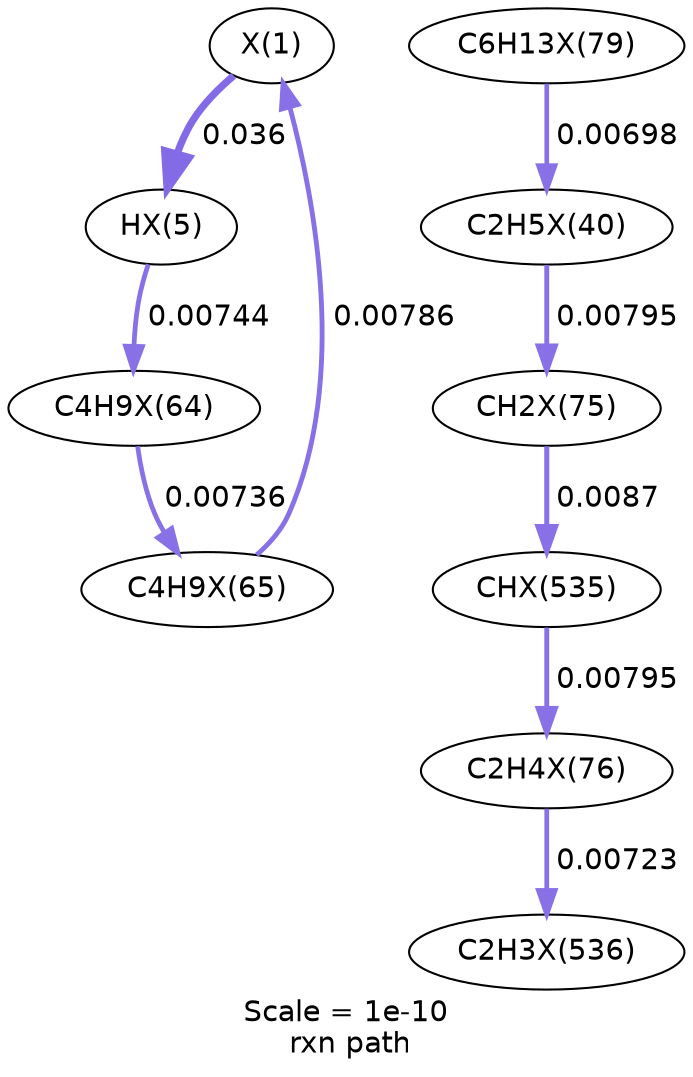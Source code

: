 digraph reaction_paths {
center=1;
s11 -> s12[fontname="Helvetica", style="setlinewidth(3.49)", arrowsize=1.75, color="0.7, 0.536, 0.9"
, label=" 0.036"];
s17 -> s11[fontname="Helvetica", style="setlinewidth(2.34)", arrowsize=1.17, color="0.7, 0.508, 0.9"
, label=" 0.00786"];
s12 -> s16[fontname="Helvetica", style="setlinewidth(2.3)", arrowsize=1.15, color="0.7, 0.507, 0.9"
, label=" 0.00744"];
s23 -> s15[fontname="Helvetica", style="setlinewidth(2.25)", arrowsize=1.13, color="0.7, 0.507, 0.9"
, label=" 0.00698"];
s15 -> s19[fontname="Helvetica", style="setlinewidth(2.35)", arrowsize=1.18, color="0.7, 0.508, 0.9"
, label=" 0.00795"];
s16 -> s17[fontname="Helvetica", style="setlinewidth(2.29)", arrowsize=1.15, color="0.7, 0.507, 0.9"
, label=" 0.00736"];
s20 -> s83[fontname="Helvetica", style="setlinewidth(2.28)", arrowsize=1.14, color="0.7, 0.507, 0.9"
, label=" 0.00723"];
s82 -> s20[fontname="Helvetica", style="setlinewidth(2.35)", arrowsize=1.18, color="0.7, 0.508, 0.9"
, label=" 0.00795"];
s19 -> s82[fontname="Helvetica", style="setlinewidth(2.42)", arrowsize=1.21, color="0.7, 0.509, 0.9"
, label=" 0.0087"];
s11 [ fontname="Helvetica", label="X(1)"];
s12 [ fontname="Helvetica", label="HX(5)"];
s15 [ fontname="Helvetica", label="C2H5X(40)"];
s16 [ fontname="Helvetica", label="C4H9X(64)"];
s17 [ fontname="Helvetica", label="C4H9X(65)"];
s19 [ fontname="Helvetica", label="CH2X(75)"];
s20 [ fontname="Helvetica", label="C2H4X(76)"];
s23 [ fontname="Helvetica", label="C6H13X(79)"];
s82 [ fontname="Helvetica", label="CHX(535)"];
s83 [ fontname="Helvetica", label="C2H3X(536)"];
 label = "Scale = 1e-10\l rxn path";
 fontname = "Helvetica";
}
